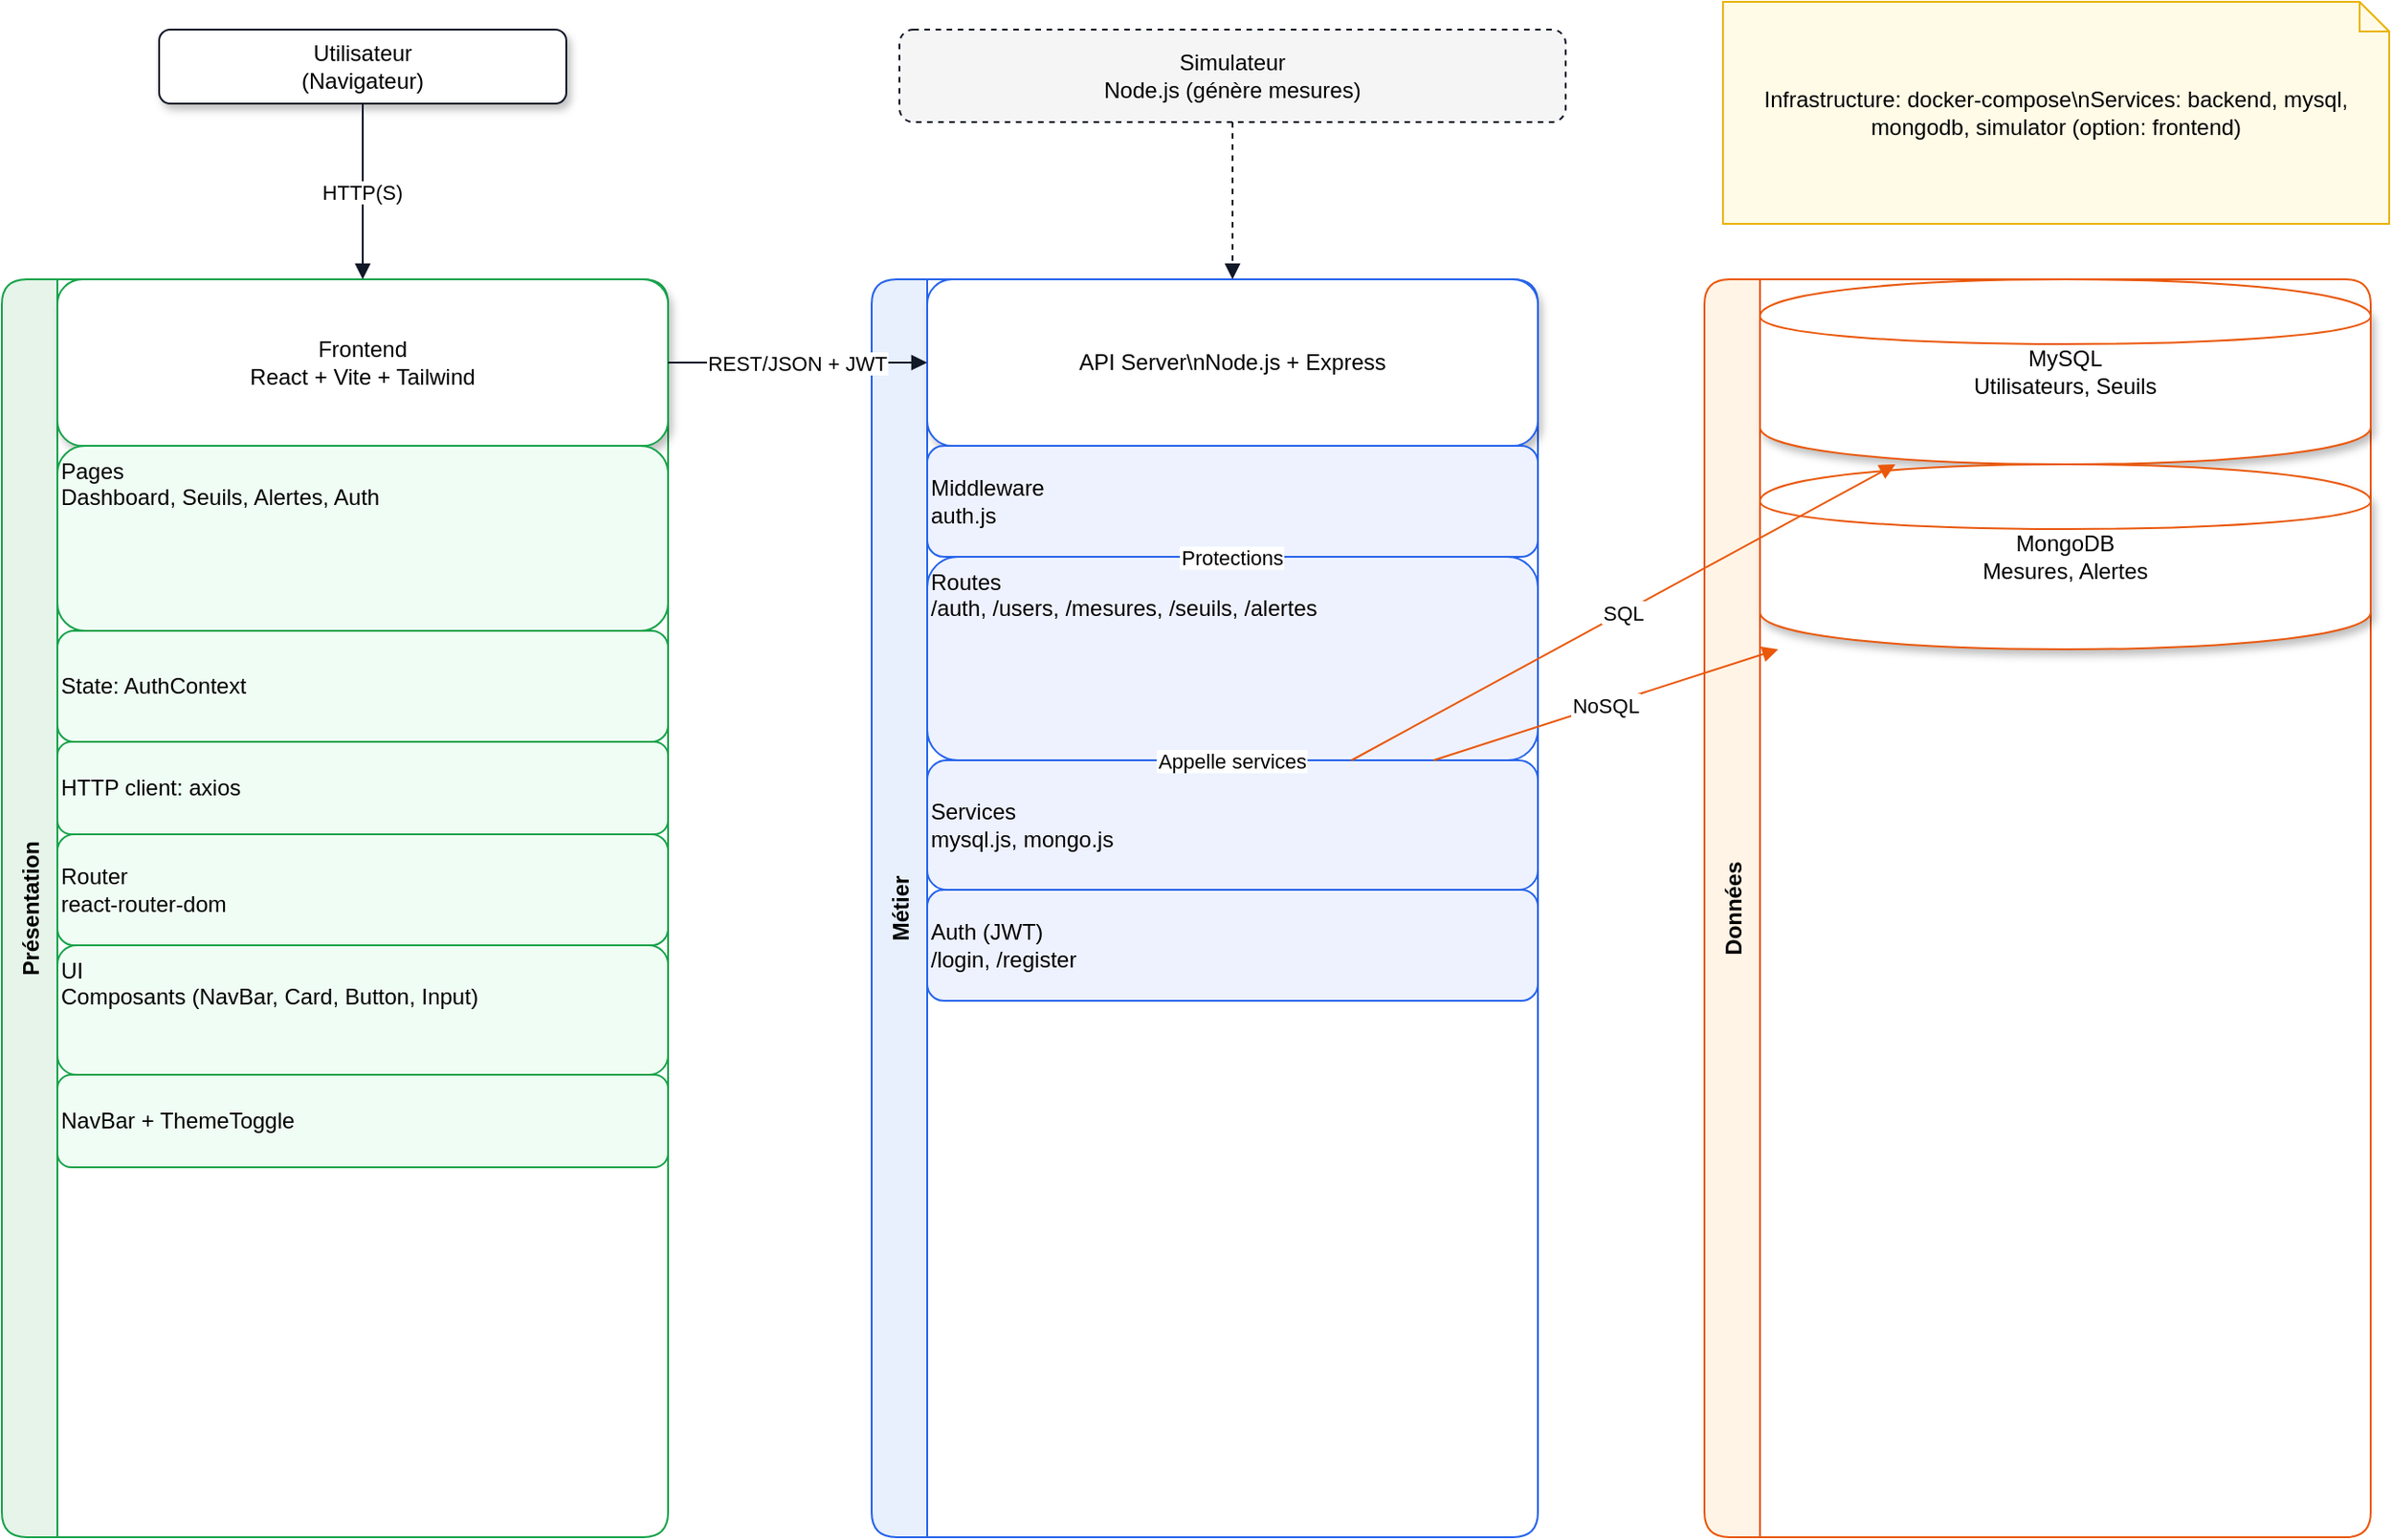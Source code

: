 <mxfile version="28.1.1">
  <diagram id="pKf6htdYtwWZ1S2jZQ6u" name="Système de Gestion de Candidature">
    <mxGraphModel dx="1426" dy="910" grid="1" gridSize="10" guides="1" tooltips="1" connect="1" arrows="1" fold="1" page="1" pageScale="1" pageWidth="827" pageHeight="1169" math="0" shadow="0">
      <root>
        <mxCell id="0" />
        <mxCell id="1" parent="0" />
        <mxCell id="FTSYI3-ecrguQmc4wKwk-19" value="Présentation" style="swimlane;rounded=1;horizontal=0;fillColor=#e6f4ea;strokeColor=#16a34a;fontStyle=1;startSize=30;childLayout=stackLayout;horizontalStack=0;resizeParent=1;collapsible=0;" vertex="1" parent="1">
          <mxGeometry x="530" y="700" width="360" height="680" as="geometry" />
        </mxCell>
        <mxCell id="FTSYI3-ecrguQmc4wKwk-20" value="&lt;div&gt;Frontend&lt;/div&gt;&lt;div&gt;React + Vite + Tailwind&lt;/div&gt;" style="rounded=1;whiteSpace=wrap;html=1;fillColor=#ffffff;strokeColor=#16a34a;align=center;verticalAlign=middle;shadow=1;" vertex="1" parent="FTSYI3-ecrguQmc4wKwk-19">
          <mxGeometry x="30" width="330" height="90" as="geometry" />
        </mxCell>
        <mxCell id="FTSYI3-ecrguQmc4wKwk-21" value="&lt;div&gt;Pages&lt;/div&gt;&lt;div&gt;Dashboard, Seuils, Alertes, Auth&lt;/div&gt;" style="rounded=1;whiteSpace=wrap;html=1;fillColor=#f0fdf4;strokeColor=#16a34a;align=left;verticalAlign=top;" vertex="1" parent="FTSYI3-ecrguQmc4wKwk-19">
          <mxGeometry x="30" y="90" width="330" height="100" as="geometry" />
        </mxCell>
        <mxCell id="FTSYI3-ecrguQmc4wKwk-22" value="State: AuthContext" style="rounded=1;whiteSpace=wrap;html=1;fillColor=#f0fdf4;strokeColor=#16a34a;align=left;verticalAlign=middle;" vertex="1" parent="FTSYI3-ecrguQmc4wKwk-19">
          <mxGeometry x="30" y="190" width="330" height="60" as="geometry" />
        </mxCell>
        <mxCell id="FTSYI3-ecrguQmc4wKwk-23" value="HTTP client: axios" style="rounded=1;whiteSpace=wrap;html=1;fillColor=#f0fdf4;strokeColor=#16a34a;align=left;verticalAlign=middle;" vertex="1" parent="FTSYI3-ecrguQmc4wKwk-19">
          <mxGeometry x="30" y="250" width="330" height="50" as="geometry" />
        </mxCell>
        <mxCell id="FTSYI3-ecrguQmc4wKwk-24" value="&lt;div&gt;Router&lt;/div&gt;&lt;div&gt;react-router-dom&lt;/div&gt;" style="rounded=1;whiteSpace=wrap;html=1;fillColor=#f0fdf4;strokeColor=#16a34a;align=left;verticalAlign=middle;" vertex="1" parent="FTSYI3-ecrguQmc4wKwk-19">
          <mxGeometry x="30" y="300" width="330" height="60" as="geometry" />
        </mxCell>
        <mxCell id="FTSYI3-ecrguQmc4wKwk-25" value="&lt;div&gt;UI&lt;/div&gt;&lt;div&gt;Composants (NavBar, Card, Button, Input)&lt;/div&gt;" style="rounded=1;whiteSpace=wrap;html=1;fillColor=#f0fdf4;strokeColor=#16a34a;align=left;verticalAlign=top;" vertex="1" parent="FTSYI3-ecrguQmc4wKwk-19">
          <mxGeometry x="30" y="360" width="330" height="70" as="geometry" />
        </mxCell>
        <mxCell id="FTSYI3-ecrguQmc4wKwk-26" value="NavBar + ThemeToggle" style="rounded=1;whiteSpace=wrap;html=1;fillColor=#f0fdf4;strokeColor=#16a34a;align=left;verticalAlign=middle;" vertex="1" parent="FTSYI3-ecrguQmc4wKwk-19">
          <mxGeometry x="30" y="430" width="330" height="50" as="geometry" />
        </mxCell>
        <mxCell id="FTSYI3-ecrguQmc4wKwk-27" value="Métier" style="swimlane;rounded=1;horizontal=0;fillColor=#e8f0fe;strokeColor=#2563eb;fontStyle=1;startSize=30;childLayout=stackLayout;horizontalStack=0;resizeParent=1;collapsible=0;" vertex="1" parent="1">
          <mxGeometry x="1000" y="700" width="360" height="680" as="geometry" />
        </mxCell>
        <mxCell id="FTSYI3-ecrguQmc4wKwk-28" value="API Server\nNode.js + Express" style="rounded=1;whiteSpace=wrap;html=1;fillColor=#ffffff;strokeColor=#2563eb;align=center;verticalAlign=middle;shadow=1;" vertex="1" parent="FTSYI3-ecrguQmc4wKwk-27">
          <mxGeometry x="30" width="330" height="90" as="geometry" />
        </mxCell>
        <mxCell id="FTSYI3-ecrguQmc4wKwk-29" value="&lt;div&gt;Middleware&lt;/div&gt;&lt;div&gt;auth.js&lt;/div&gt;" style="rounded=1;whiteSpace=wrap;html=1;fillColor=#eef2ff;strokeColor=#2563eb;align=left;verticalAlign=middle;" vertex="1" parent="FTSYI3-ecrguQmc4wKwk-27">
          <mxGeometry x="30" y="90" width="330" height="60" as="geometry" />
        </mxCell>
        <mxCell id="FTSYI3-ecrguQmc4wKwk-30" value="&lt;div&gt;Routes&lt;/div&gt;&lt;div&gt;/auth, /users, /mesures, /seuils, /alertes&lt;/div&gt;" style="rounded=1;whiteSpace=wrap;html=1;fillColor=#eef2ff;strokeColor=#2563eb;align=left;verticalAlign=top;" vertex="1" parent="FTSYI3-ecrguQmc4wKwk-27">
          <mxGeometry x="30" y="150" width="330" height="110" as="geometry" />
        </mxCell>
        <mxCell id="FTSYI3-ecrguQmc4wKwk-31" value="&lt;div&gt;Services&lt;/div&gt;&lt;div&gt;mysql.js, mongo.js&lt;/div&gt;" style="rounded=1;whiteSpace=wrap;html=1;fillColor=#eef2ff;strokeColor=#2563eb;align=left;verticalAlign=middle;" vertex="1" parent="FTSYI3-ecrguQmc4wKwk-27">
          <mxGeometry x="30" y="260" width="330" height="70" as="geometry" />
        </mxCell>
        <mxCell id="FTSYI3-ecrguQmc4wKwk-32" value="&lt;div&gt;Auth (JWT)&lt;/div&gt;&lt;div&gt;/login, /register&lt;/div&gt;" style="rounded=1;whiteSpace=wrap;html=1;fillColor=#eef2ff;strokeColor=#2563eb;align=left;verticalAlign=middle;" vertex="1" parent="FTSYI3-ecrguQmc4wKwk-27">
          <mxGeometry x="30" y="330" width="330" height="60" as="geometry" />
        </mxCell>
        <mxCell id="FTSYI3-ecrguQmc4wKwk-33" value="Données" style="swimlane;rounded=1;horizontal=0;fillColor=#fff4e6;strokeColor=#ea580c;fontStyle=1;startSize=30;childLayout=stackLayout;horizontalStack=0;resizeParent=1;collapsible=0;" vertex="1" parent="1">
          <mxGeometry x="1450" y="700" width="360" height="680" as="geometry" />
        </mxCell>
        <mxCell id="FTSYI3-ecrguQmc4wKwk-34" value="&lt;div&gt;MySQL&lt;/div&gt;&lt;div&gt;Utilisateurs, Seuils&lt;/div&gt;" style="shape=cylinder;whiteSpace=wrap;html=1;fillColor=#ffffff;strokeColor=#ea580c;align=center;verticalAlign=middle;shadow=1;" vertex="1" parent="FTSYI3-ecrguQmc4wKwk-33">
          <mxGeometry x="30" width="330" height="100" as="geometry" />
        </mxCell>
        <mxCell id="FTSYI3-ecrguQmc4wKwk-35" value="&lt;div&gt;MongoDB&lt;/div&gt;&lt;div&gt;Mesures, Alertes&lt;/div&gt;" style="shape=cylinder;whiteSpace=wrap;html=1;fillColor=#ffffff;strokeColor=#ea580c;align=center;verticalAlign=middle;shadow=1;" vertex="1" parent="FTSYI3-ecrguQmc4wKwk-33">
          <mxGeometry x="30" y="100" width="330" height="100" as="geometry" />
        </mxCell>
        <mxCell id="FTSYI3-ecrguQmc4wKwk-36" value="&lt;div&gt;Simulateur&lt;/div&gt;&lt;div&gt;Node.js (génère mesures)&lt;/div&gt;" style="rounded=1;whiteSpace=wrap;html=1;fillColor=#f5f5f5;strokeColor=#111827;align=center;verticalAlign=middle;dashed=1;" vertex="1" parent="1">
          <mxGeometry x="1015" y="565" width="360" height="50" as="geometry" />
        </mxCell>
        <mxCell id="FTSYI3-ecrguQmc4wKwk-37" value="REST/JSON + JWT" style="endArrow=block;strokeColor=#111827;" edge="1" parent="1" source="FTSYI3-ecrguQmc4wKwk-20" target="FTSYI3-ecrguQmc4wKwk-28">
          <mxGeometry relative="1" as="geometry" />
        </mxCell>
        <mxCell id="FTSYI3-ecrguQmc4wKwk-38" value="SQL" style="endArrow=block;strokeColor=#ea580c;" edge="1" parent="1" source="FTSYI3-ecrguQmc4wKwk-31" target="FTSYI3-ecrguQmc4wKwk-34">
          <mxGeometry relative="1" as="geometry" />
        </mxCell>
        <mxCell id="FTSYI3-ecrguQmc4wKwk-39" value="NoSQL" style="endArrow=block;strokeColor=#ea580c;" edge="1" parent="1" source="FTSYI3-ecrguQmc4wKwk-31" target="FTSYI3-ecrguQmc4wKwk-35">
          <mxGeometry relative="1" as="geometry" />
        </mxCell>
        <mxCell id="FTSYI3-ecrguQmc4wKwk-40" style="endArrow=block;dashed=1;strokeColor=#111827;" edge="1" parent="1" source="FTSYI3-ecrguQmc4wKwk-36" target="FTSYI3-ecrguQmc4wKwk-28">
          <mxGeometry relative="1" as="geometry" />
        </mxCell>
        <mxCell id="FTSYI3-ecrguQmc4wKwk-41" value="Protections" style="endArrow=block;dashed=1;strokeColor=#2563eb;" edge="1" parent="1" source="FTSYI3-ecrguQmc4wKwk-29" target="FTSYI3-ecrguQmc4wKwk-30">
          <mxGeometry relative="1" as="geometry" />
        </mxCell>
        <mxCell id="FTSYI3-ecrguQmc4wKwk-42" value="Appelle services" style="endArrow=block;strokeColor=#2563eb;" edge="1" parent="1" source="FTSYI3-ecrguQmc4wKwk-30" target="FTSYI3-ecrguQmc4wKwk-31">
          <mxGeometry relative="1" as="geometry" />
        </mxCell>
        <mxCell id="FTSYI3-ecrguQmc4wKwk-43" value="&lt;div&gt;Utilisateur&lt;/div&gt;&lt;div&gt;(Navigateur)&lt;/div&gt;" style="rounded=1;whiteSpace=wrap;html=1;fillColor=#ffffff;strokeColor=#111827;align=center;verticalAlign=middle;shadow=1;" vertex="1" parent="1">
          <mxGeometry x="615" y="565" width="220" height="40" as="geometry" />
        </mxCell>
        <mxCell id="FTSYI3-ecrguQmc4wKwk-44" value="HTTP(S)" style="endArrow=block;strokeColor=#111827;" edge="1" parent="1" source="FTSYI3-ecrguQmc4wKwk-43" target="FTSYI3-ecrguQmc4wKwk-20">
          <mxGeometry relative="1" as="geometry" />
        </mxCell>
        <mxCell id="FTSYI3-ecrguQmc4wKwk-45" value="Infrastructure: docker-compose\nServices: backend, mysql, mongodb, simulator (option: frontend)" style="shape=note;whiteSpace=wrap;html=1;size=16;fillColor=#fffbe6;strokeColor=#eab308;shadow=0;" vertex="1" parent="1">
          <mxGeometry x="1460" y="550" width="360" height="120" as="geometry" />
        </mxCell>
      </root>
    </mxGraphModel>
  </diagram>
</mxfile>
